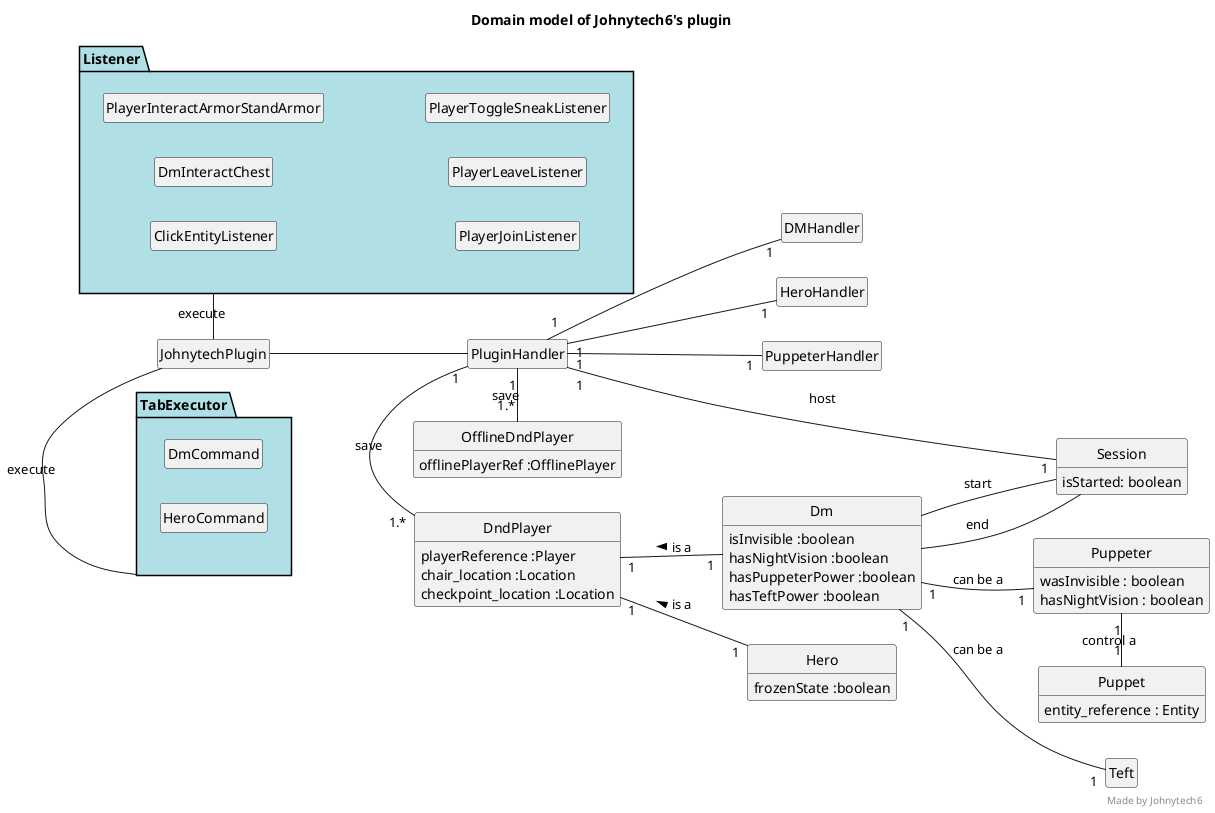 @startuml MDD
skinparam style strictuml
skinparam defaultfontname Verdana
hide empty members
left to right direction
title Domain model of Johnytech6's plugin

class "JohnytechPlugin" as jp

class "PluginHandler" as ph

class "DMHandler" as dmh

class "HeroHandler" as hh

class "PuppeterHandler" as puh

class "DndPlayer" as dndP{
playerReference :Player
chair_location :Location
checkpoint_location :Location
}

class "OfflineDndPlayer" as OdndP{
offlinePlayerRef :OfflinePlayer
}

class "Dm" as dm{
    isInvisible :boolean
    hasNightVision :boolean
    hasPuppeterPower :boolean
    hasTeftPower :boolean
}

class "Hero" as h{
    frozenState :boolean
}

class "Session" as ses{
    isStarted: boolean
}

class "Teft" as t

class "Puppeter" as pupter{
wasInvisible : boolean
hasNightVision : boolean
}

class "Puppet" as pup{
entity_reference : Entity
}

package "Listener" as l #PowderBlue{
class "ClickEntityListener"
class "DmInteractChest"
class "PlayerInteractArmorStandArmor"
class "PlayerJoinListener"
class "PlayerLeaveListener"
class "PlayerToggleSneakListener"
}

package "TabExecutor" as tabE #PowderBlue{
    class "DmCommand" as dmC
    class "HeroCommand" as hC
}

jp -- ph

jp -left- tabE : execute

jp -right- l : execute

ph "1" -- "1" dmh

ph "1" -- "1" hh

ph "1" -- "1" puh

ph "1" -- "1" ses : host

ph "1" -right- "1.*" dndP : save
ph "1" -right- "1.*" OdndP : save

dndP "1" -- "1" dm : is a <
dndP "1" -- "1" h : is a <

dm "1" -- "1" pupter : can be a

dm  --  ses : "start"
dm  --  ses : "end"

dm "1" -- "1" t : can be a

pupter "1" -right- "1"  pup : control a

right footer
Made by Johnytech6
end footer

@enduml